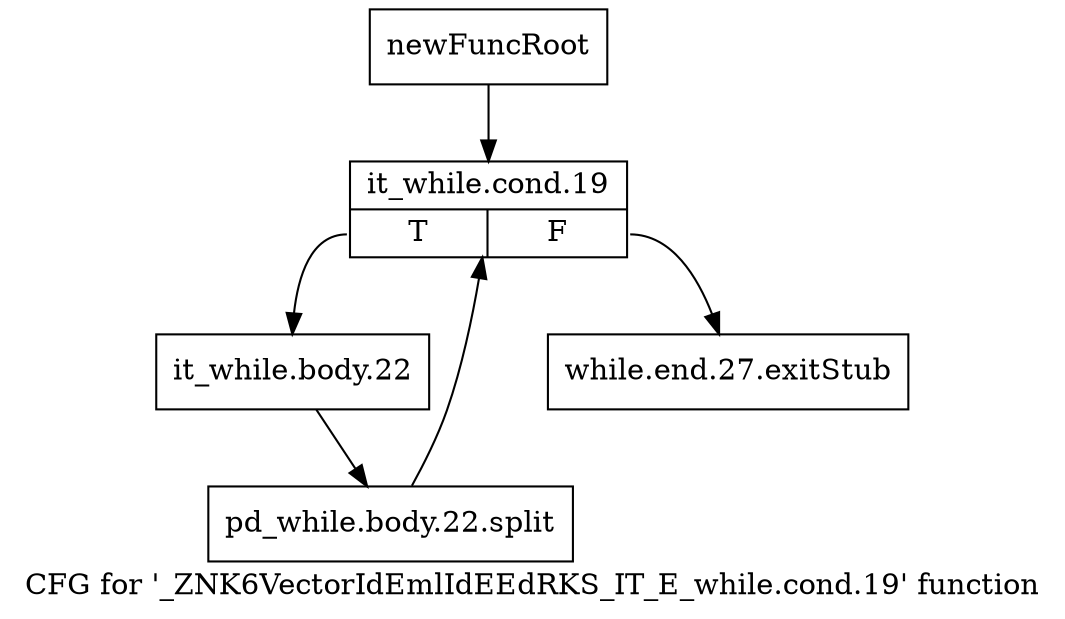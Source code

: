 digraph "CFG for '_ZNK6VectorIdEmlIdEEdRKS_IT_E_while.cond.19' function" {
	label="CFG for '_ZNK6VectorIdEmlIdEEdRKS_IT_E_while.cond.19' function";

	Node0x9916480 [shape=record,label="{newFuncRoot}"];
	Node0x9916480 -> Node0x9916520;
	Node0x99164d0 [shape=record,label="{while.end.27.exitStub}"];
	Node0x9916520 [shape=record,label="{it_while.cond.19|{<s0>T|<s1>F}}"];
	Node0x9916520:s0 -> Node0x9916570;
	Node0x9916520:s1 -> Node0x99164d0;
	Node0x9916570 [shape=record,label="{it_while.body.22}"];
	Node0x9916570 -> Node0xbc8c720;
	Node0xbc8c720 [shape=record,label="{pd_while.body.22.split}"];
	Node0xbc8c720 -> Node0x9916520;
}

